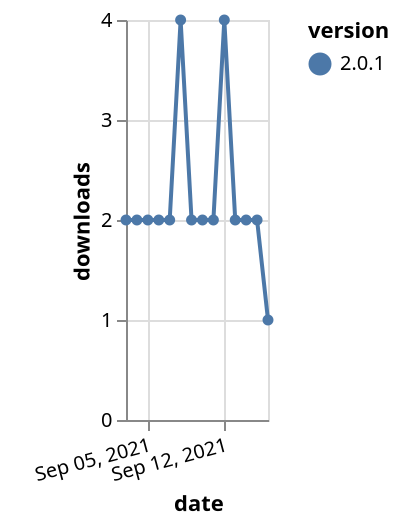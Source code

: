 {"$schema": "https://vega.github.io/schema/vega-lite/v5.json", "description": "A simple bar chart with embedded data.", "data": {"values": [{"date": "2021-09-03", "total": 2972, "delta": 2, "version": "2.0.1"}, {"date": "2021-09-04", "total": 2974, "delta": 2, "version": "2.0.1"}, {"date": "2021-09-05", "total": 2976, "delta": 2, "version": "2.0.1"}, {"date": "2021-09-06", "total": 2978, "delta": 2, "version": "2.0.1"}, {"date": "2021-09-07", "total": 2980, "delta": 2, "version": "2.0.1"}, {"date": "2021-09-08", "total": 2984, "delta": 4, "version": "2.0.1"}, {"date": "2021-09-09", "total": 2986, "delta": 2, "version": "2.0.1"}, {"date": "2021-09-10", "total": 2988, "delta": 2, "version": "2.0.1"}, {"date": "2021-09-11", "total": 2990, "delta": 2, "version": "2.0.1"}, {"date": "2021-09-12", "total": 2994, "delta": 4, "version": "2.0.1"}, {"date": "2021-09-13", "total": 2996, "delta": 2, "version": "2.0.1"}, {"date": "2021-09-14", "total": 2998, "delta": 2, "version": "2.0.1"}, {"date": "2021-09-15", "total": 3000, "delta": 2, "version": "2.0.1"}, {"date": "2021-09-16", "total": 3001, "delta": 1, "version": "2.0.1"}]}, "width": "container", "mark": {"type": "line", "point": {"filled": true}}, "encoding": {"x": {"field": "date", "type": "temporal", "timeUnit": "yearmonthdate", "title": "date", "axis": {"labelAngle": -15}}, "y": {"field": "delta", "type": "quantitative", "title": "downloads"}, "color": {"field": "version", "type": "nominal"}, "tooltip": {"field": "delta"}}}